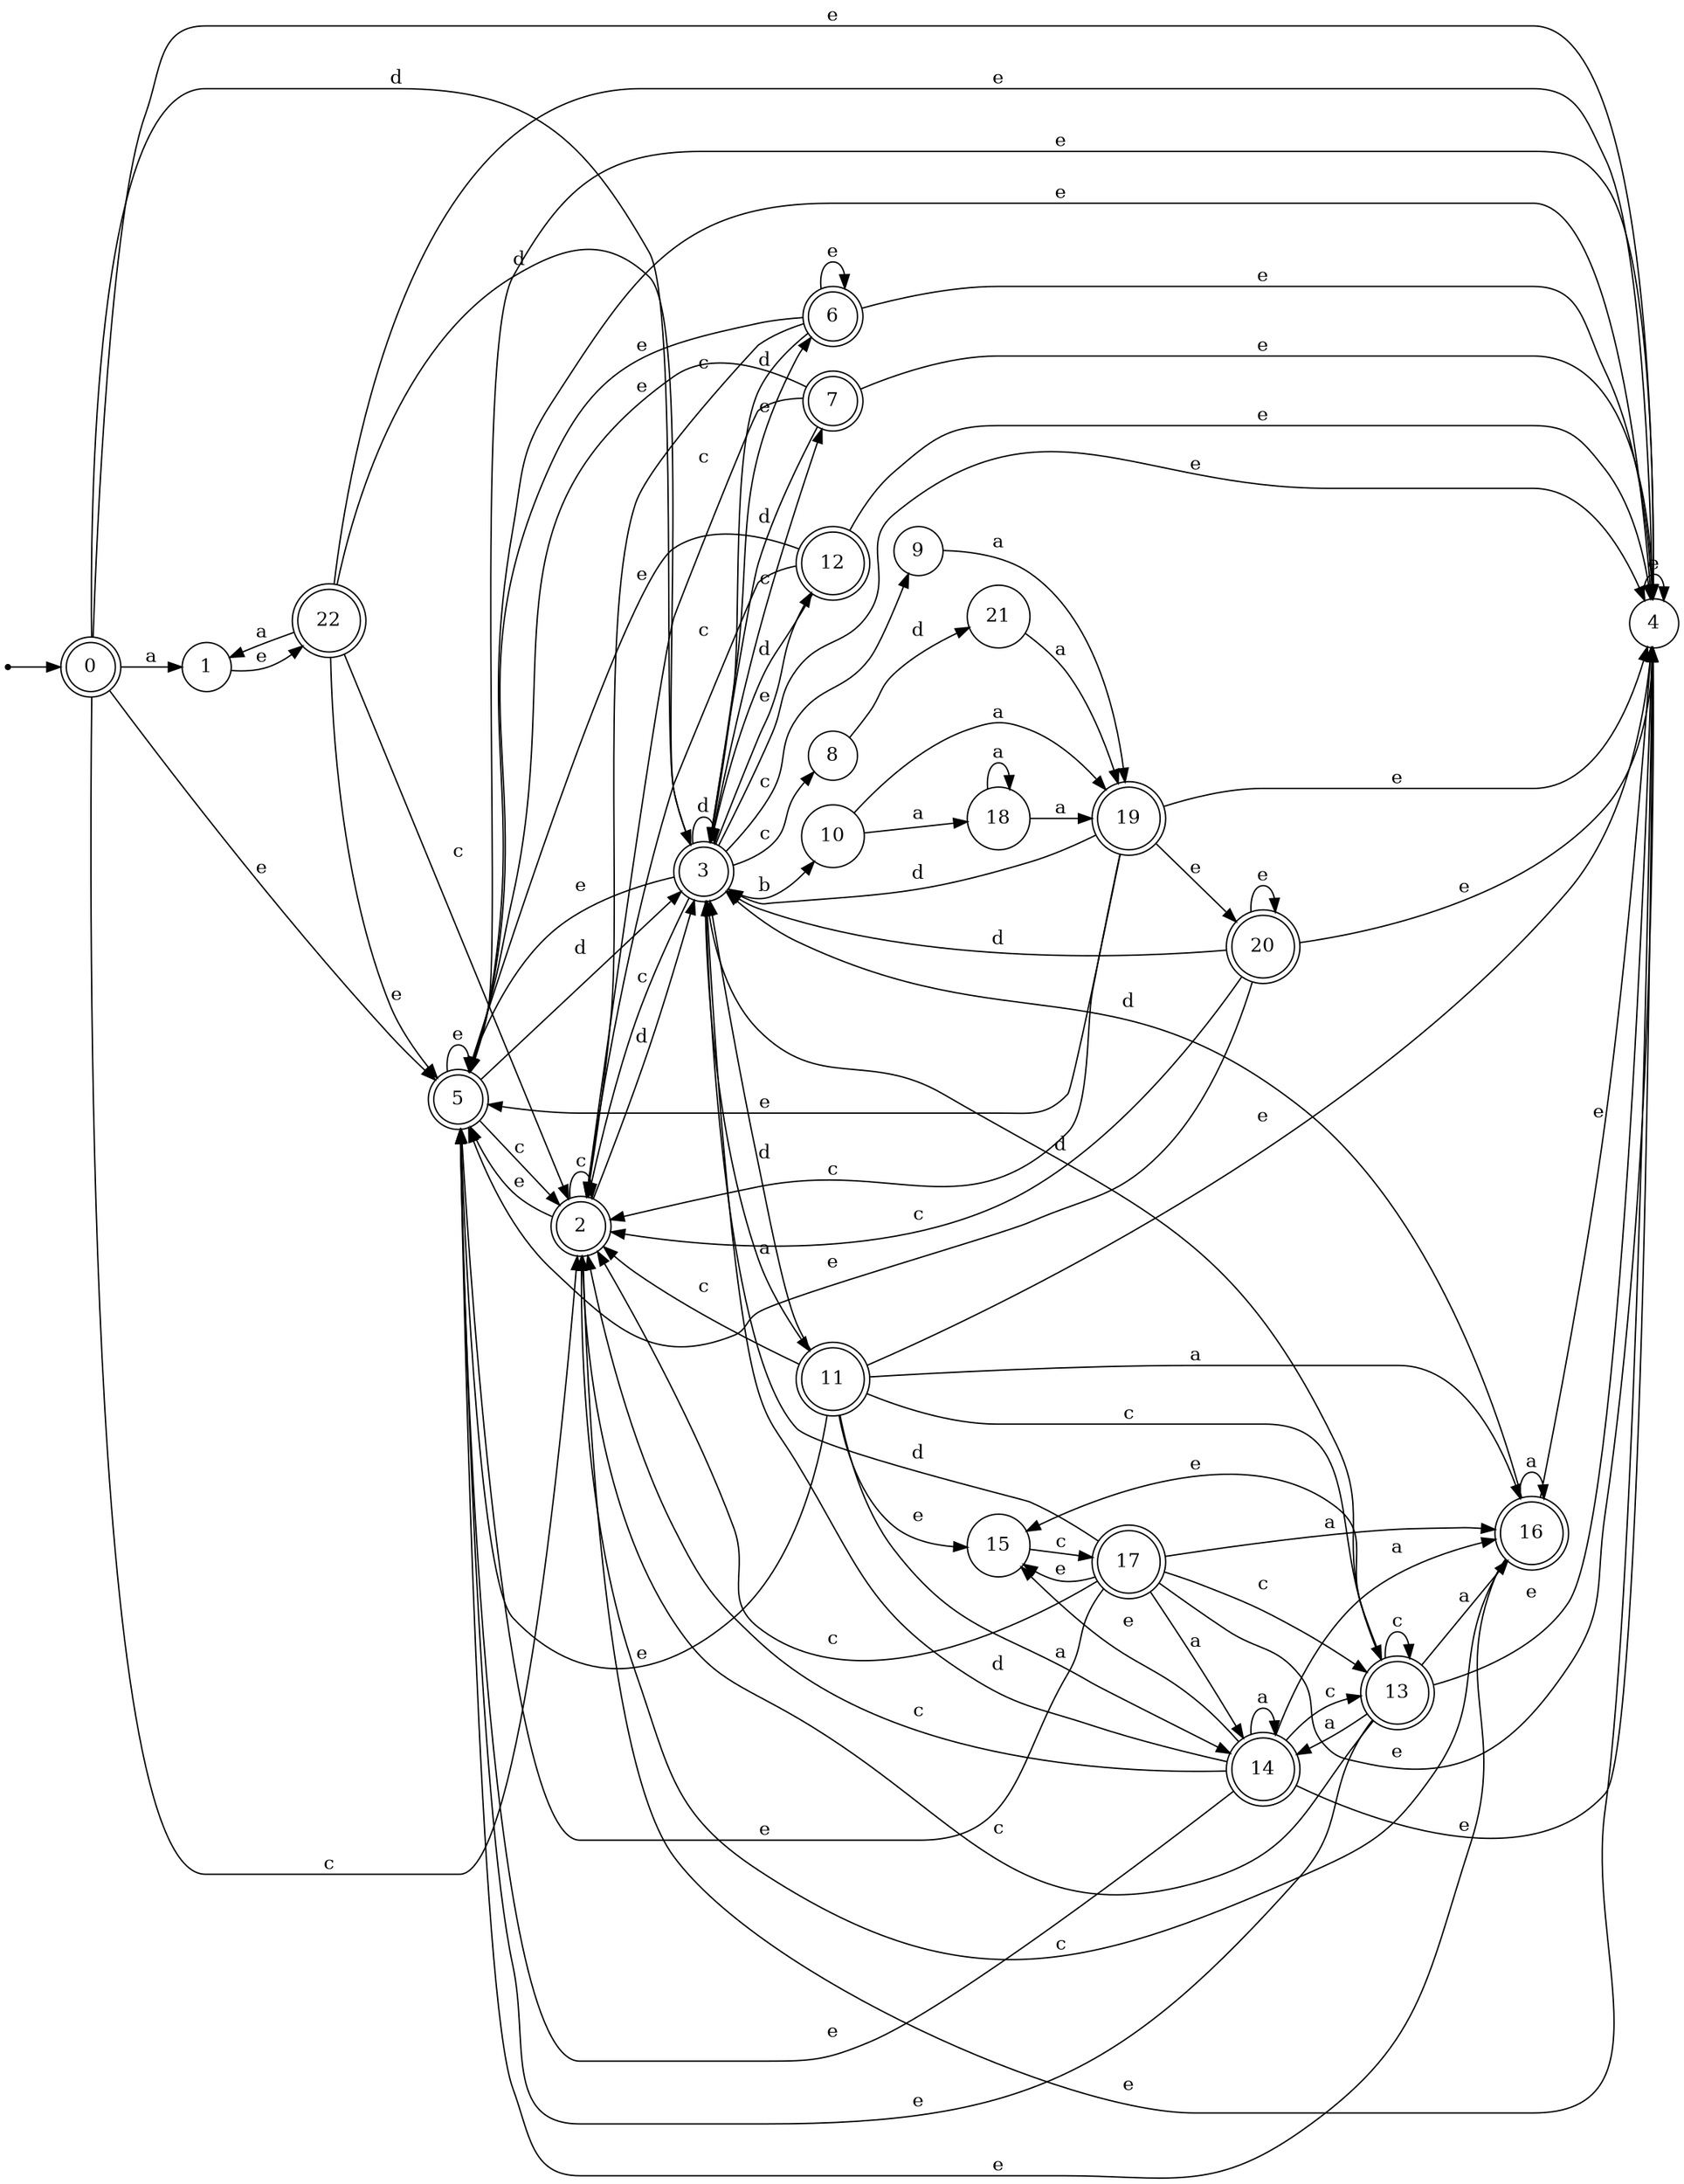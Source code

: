digraph finite_state_machine {
rankdir=LR;
size="20,20";
node [shape = point]; "dummy0"
node [shape = doublecircle]; "0";"dummy0" -> "0";
node [shape = circle]; "1";
node [shape = doublecircle]; "2";node [shape = doublecircle]; "3";node [shape = circle]; "4";
node [shape = doublecircle]; "5";node [shape = doublecircle]; "6";node [shape = doublecircle]; "7";node [shape = circle]; "8";
node [shape = circle]; "9";
node [shape = circle]; "10";
node [shape = doublecircle]; "11";node [shape = doublecircle]; "12";node [shape = doublecircle]; "13";node [shape = doublecircle]; "14";node [shape = circle]; "15";
node [shape = doublecircle]; "16";node [shape = doublecircle]; "17";node [shape = circle]; "18";
node [shape = doublecircle]; "19";node [shape = doublecircle]; "20";node [shape = circle]; "21";
node [shape = doublecircle]; "22";"0" -> "1" [label = "a"];
 "0" -> "2" [label = "c"];
 "0" -> "3" [label = "d"];
 "0" -> "4" [label = "e"];
 "0" -> "5" [label = "e"];
 "5" -> "4" [label = "e"];
 "5" -> "5" [label = "e"];
 "5" -> "2" [label = "c"];
 "5" -> "3" [label = "d"];
 "4" -> "4" [label = "e"];
 "4" -> "5" [label = "e"];
 "3" -> "3" [label = "d"];
 "3" -> "5" [label = "e"];
 "3" -> "12" [label = "e"];
 "3" -> "4" [label = "e"];
 "3" -> "6" [label = "e"];
 "3" -> "8" [label = "c"];
 "3" -> "9" [label = "c"];
 "3" -> "2" [label = "c"];
 "3" -> "7" [label = "c"];
 "3" -> "10" [label = "b"];
 "3" -> "11" [label = "a"];
 "12" -> "3" [label = "d"];
 "12" -> "2" [label = "c"];
 "12" -> "4" [label = "e"];
 "12" -> "5" [label = "e"];
 "11" -> "2" [label = "c"];
 "11" -> "13" [label = "c"];
 "11" -> "16" [label = "a"];
 "11" -> "14" [label = "a"];
 "11" -> "4" [label = "e"];
 "11" -> "5" [label = "e"];
 "11" -> "15" [label = "e"];
 "11" -> "3" [label = "d"];
 "16" -> "16" [label = "a"];
 "16" -> "3" [label = "d"];
 "16" -> "2" [label = "c"];
 "16" -> "4" [label = "e"];
 "16" -> "5" [label = "e"];
 "15" -> "17" [label = "c"];
 "17" -> "4" [label = "e"];
 "17" -> "5" [label = "e"];
 "17" -> "15" [label = "e"];
 "17" -> "2" [label = "c"];
 "17" -> "13" [label = "c"];
 "17" -> "16" [label = "a"];
 "17" -> "14" [label = "a"];
 "17" -> "3" [label = "d"];
 "14" -> "16" [label = "a"];
 "14" -> "14" [label = "a"];
 "14" -> "2" [label = "c"];
 "14" -> "13" [label = "c"];
 "14" -> "4" [label = "e"];
 "14" -> "5" [label = "e"];
 "14" -> "15" [label = "e"];
 "14" -> "3" [label = "d"];
 "13" -> "2" [label = "c"];
 "13" -> "13" [label = "c"];
 "13" -> "16" [label = "a"];
 "13" -> "14" [label = "a"];
 "13" -> "4" [label = "e"];
 "13" -> "5" [label = "e"];
 "13" -> "15" [label = "e"];
 "13" -> "3" [label = "d"];
 "10" -> "18" [label = "a"];
 "10" -> "19" [label = "a"];
 "19" -> "5" [label = "e"];
 "19" -> "20" [label = "e"];
 "19" -> "4" [label = "e"];
 "19" -> "3" [label = "d"];
 "19" -> "2" [label = "c"];
 "20" -> "5" [label = "e"];
 "20" -> "20" [label = "e"];
 "20" -> "4" [label = "e"];
 "20" -> "3" [label = "d"];
 "20" -> "2" [label = "c"];
 "18" -> "18" [label = "a"];
 "18" -> "19" [label = "a"];
 "9" -> "19" [label = "a"];
 "8" -> "21" [label = "d"];
 "21" -> "19" [label = "a"];
 "7" -> "3" [label = "d"];
 "7" -> "2" [label = "c"];
 "7" -> "4" [label = "e"];
 "7" -> "5" [label = "e"];
 "6" -> "4" [label = "e"];
 "6" -> "5" [label = "e"];
 "6" -> "6" [label = "e"];
 "6" -> "3" [label = "d"];
 "6" -> "2" [label = "c"];
 "2" -> "2" [label = "c"];
 "2" -> "3" [label = "d"];
 "2" -> "4" [label = "e"];
 "2" -> "5" [label = "e"];
 "1" -> "22" [label = "e"];
 "22" -> "1" [label = "a"];
 "22" -> "2" [label = "c"];
 "22" -> "3" [label = "d"];
 "22" -> "4" [label = "e"];
 "22" -> "5" [label = "e"];
 }

